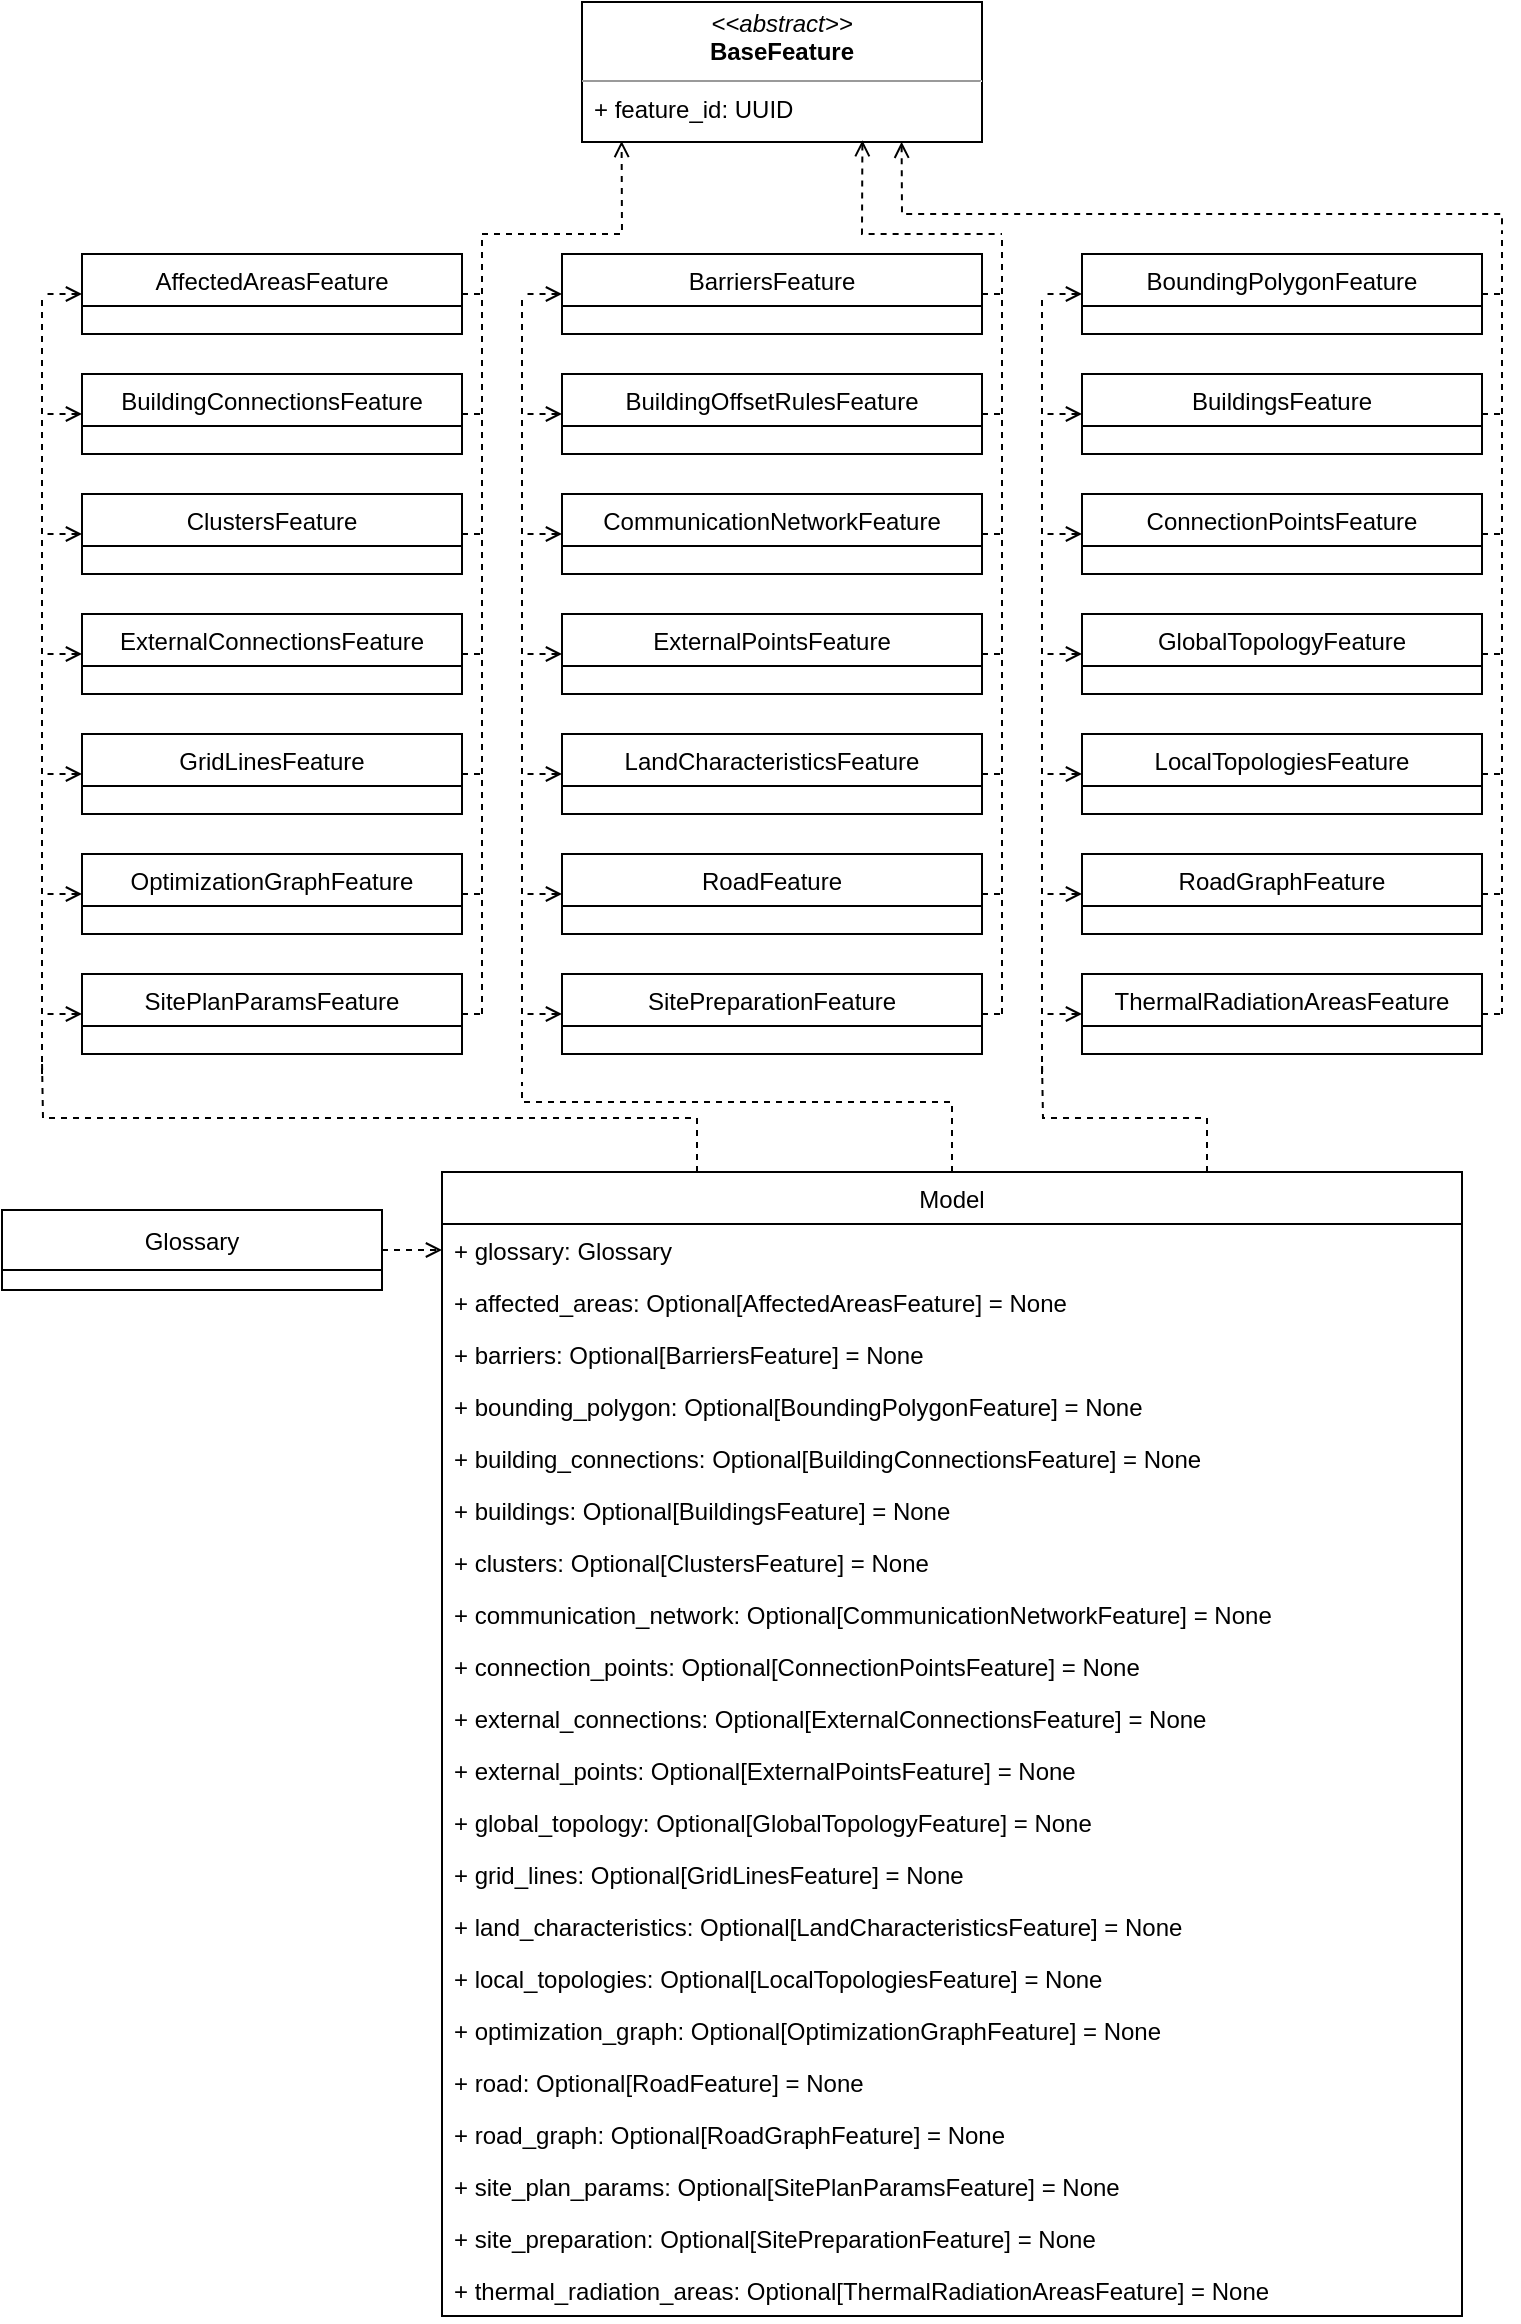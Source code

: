 <mxfile version="17.2.4" type="device"><diagram id="RYoDGwzzUYherVqHU5HV" name="Страница 1"><mxGraphModel dx="1357" dy="988" grid="1" gridSize="10" guides="1" tooltips="1" connect="1" arrows="1" fold="1" page="1" pageScale="1" pageWidth="827" pageHeight="1169" math="0" shadow="0"><root><mxCell id="0"/><mxCell id="1" parent="0"/><mxCell id="-mEwFN_NVn_jHGZB_U6x-1" value="" style="group" vertex="1" connectable="0" parent="1"><mxGeometry x="310" width="200" height="70" as="geometry"/></mxCell><mxCell id="-mEwFN_NVn_jHGZB_U6x-2" value="&lt;p style=&quot;margin: 0px ; margin-top: 4px ; text-align: center&quot;&gt;&lt;i&gt;&amp;lt;&amp;lt;abstract&amp;gt;&amp;gt;&lt;/i&gt;&lt;br&gt;&lt;b&gt;BaseFeature&lt;/b&gt;&lt;br&gt;&lt;/p&gt;&lt;hr size=&quot;1&quot;&gt;&lt;p style=&quot;margin: 0px ; margin-left: 4px&quot;&gt;&lt;br&gt;&lt;/p&gt;" style="verticalAlign=top;align=left;overflow=fill;fontSize=12;fontFamily=Helvetica;html=1;rounded=0;shadow=0;comic=0;labelBackgroundColor=none;strokeWidth=1" vertex="1" parent="-mEwFN_NVn_jHGZB_U6x-1"><mxGeometry width="200" height="70" as="geometry"/></mxCell><mxCell id="-mEwFN_NVn_jHGZB_U6x-3" value="+ feature_id: UUID" style="text;html=1;strokeColor=none;fillColor=none;align=left;verticalAlign=top;spacingLeft=4;spacingRight=4;whiteSpace=wrap;overflow=hidden;rotatable=0;points=[[0,0.5],[1,0.5]];portConstraint=eastwest;" vertex="1" parent="-mEwFN_NVn_jHGZB_U6x-1"><mxGeometry y="40" width="200" height="30" as="geometry"/></mxCell><mxCell id="-mEwFN_NVn_jHGZB_U6x-97" value="" style="group" vertex="1" connectable="0" parent="1"><mxGeometry x="300" y="126" width="210" height="400" as="geometry"/></mxCell><mxCell id="-mEwFN_NVn_jHGZB_U6x-51" value="BarriersFeature" style="swimlane;fontStyle=0;childLayout=stackLayout;horizontal=1;startSize=26;fillColor=none;horizontalStack=0;resizeParent=1;resizeParentMax=0;resizeLast=0;collapsible=1;marginBottom=0;fontSize=12;" vertex="1" parent="-mEwFN_NVn_jHGZB_U6x-97"><mxGeometry width="210" height="40" as="geometry"/></mxCell><mxCell id="-mEwFN_NVn_jHGZB_U6x-78" value="BuildingOffsetRulesFeature" style="swimlane;fontStyle=0;childLayout=stackLayout;horizontal=1;startSize=26;fillColor=none;horizontalStack=0;resizeParent=1;resizeParentMax=0;resizeLast=0;collapsible=1;marginBottom=0;fontSize=12;" vertex="1" parent="-mEwFN_NVn_jHGZB_U6x-97"><mxGeometry y="60" width="210" height="40" as="geometry"/></mxCell><mxCell id="-mEwFN_NVn_jHGZB_U6x-81" value="CommunicationNetworkFeature" style="swimlane;fontStyle=0;childLayout=stackLayout;horizontal=1;startSize=26;fillColor=none;horizontalStack=0;resizeParent=1;resizeParentMax=0;resizeLast=0;collapsible=1;marginBottom=0;fontSize=12;" vertex="1" parent="-mEwFN_NVn_jHGZB_U6x-97"><mxGeometry y="120" width="210" height="40" as="geometry"/></mxCell><mxCell id="-mEwFN_NVn_jHGZB_U6x-84" value="ExternalPointsFeature" style="swimlane;fontStyle=0;childLayout=stackLayout;horizontal=1;startSize=26;fillColor=none;horizontalStack=0;resizeParent=1;resizeParentMax=0;resizeLast=0;collapsible=1;marginBottom=0;fontSize=12;" vertex="1" parent="-mEwFN_NVn_jHGZB_U6x-97"><mxGeometry y="180" width="210" height="40" as="geometry"/></mxCell><mxCell id="-mEwFN_NVn_jHGZB_U6x-89" value="LandCharacteristicsFeature" style="swimlane;fontStyle=0;childLayout=stackLayout;horizontal=1;startSize=26;fillColor=none;horizontalStack=0;resizeParent=1;resizeParentMax=0;resizeLast=0;collapsible=1;marginBottom=0;fontSize=12;" vertex="1" parent="-mEwFN_NVn_jHGZB_U6x-97"><mxGeometry y="240" width="210" height="40" as="geometry"/></mxCell><mxCell id="-mEwFN_NVn_jHGZB_U6x-92" value="RoadFeature" style="swimlane;fontStyle=0;childLayout=stackLayout;horizontal=1;startSize=26;fillColor=none;horizontalStack=0;resizeParent=1;resizeParentMax=0;resizeLast=0;collapsible=1;marginBottom=0;fontSize=12;" vertex="1" parent="-mEwFN_NVn_jHGZB_U6x-97"><mxGeometry y="300" width="210" height="40" as="geometry"/></mxCell><mxCell id="-mEwFN_NVn_jHGZB_U6x-95" value="SitePreparationFeature" style="swimlane;fontStyle=0;childLayout=stackLayout;horizontal=1;startSize=26;fillColor=none;horizontalStack=0;resizeParent=1;resizeParentMax=0;resizeLast=0;collapsible=1;marginBottom=0;fontSize=12;" vertex="1" parent="-mEwFN_NVn_jHGZB_U6x-97"><mxGeometry y="360" width="210" height="40" as="geometry"/></mxCell><mxCell id="-mEwFN_NVn_jHGZB_U6x-98" value="" style="group" vertex="1" connectable="0" parent="1"><mxGeometry x="560" y="126" width="200" height="400" as="geometry"/></mxCell><mxCell id="-mEwFN_NVn_jHGZB_U6x-50" value="BoundingPolygonFeature" style="swimlane;fontStyle=0;childLayout=stackLayout;horizontal=1;startSize=26;fillColor=none;horizontalStack=0;resizeParent=1;resizeParentMax=0;resizeLast=0;collapsible=1;marginBottom=0;fontSize=12;" vertex="1" parent="-mEwFN_NVn_jHGZB_U6x-98"><mxGeometry width="200" height="40" as="geometry"/></mxCell><mxCell id="-mEwFN_NVn_jHGZB_U6x-77" value="BuildingsFeature" style="swimlane;fontStyle=0;childLayout=stackLayout;horizontal=1;startSize=26;fillColor=none;horizontalStack=0;resizeParent=1;resizeParentMax=0;resizeLast=0;collapsible=1;marginBottom=0;fontSize=12;" vertex="1" parent="-mEwFN_NVn_jHGZB_U6x-98"><mxGeometry y="60" width="200" height="40" as="geometry"/></mxCell><mxCell id="-mEwFN_NVn_jHGZB_U6x-80" value="ConnectionPointsFeature" style="swimlane;fontStyle=0;childLayout=stackLayout;horizontal=1;startSize=26;fillColor=none;horizontalStack=0;resizeParent=1;resizeParentMax=0;resizeLast=0;collapsible=1;marginBottom=0;fontSize=12;" vertex="1" parent="-mEwFN_NVn_jHGZB_U6x-98"><mxGeometry y="120" width="200" height="40" as="geometry"/></mxCell><mxCell id="-mEwFN_NVn_jHGZB_U6x-83" value="GlobalTopologyFeature" style="swimlane;fontStyle=0;childLayout=stackLayout;horizontal=1;startSize=26;fillColor=none;horizontalStack=0;resizeParent=1;resizeParentMax=0;resizeLast=0;collapsible=1;marginBottom=0;fontSize=12;" vertex="1" parent="-mEwFN_NVn_jHGZB_U6x-98"><mxGeometry y="180" width="200" height="40" as="geometry"/></mxCell><mxCell id="-mEwFN_NVn_jHGZB_U6x-88" value="LocalTopologiesFeature" style="swimlane;fontStyle=0;childLayout=stackLayout;horizontal=1;startSize=26;fillColor=none;horizontalStack=0;resizeParent=1;resizeParentMax=0;resizeLast=0;collapsible=1;marginBottom=0;fontSize=12;" vertex="1" parent="-mEwFN_NVn_jHGZB_U6x-98"><mxGeometry y="240" width="200" height="40" as="geometry"/></mxCell><mxCell id="-mEwFN_NVn_jHGZB_U6x-91" value="RoadGraphFeature" style="swimlane;fontStyle=0;childLayout=stackLayout;horizontal=1;startSize=26;fillColor=none;horizontalStack=0;resizeParent=1;resizeParentMax=0;resizeLast=0;collapsible=1;marginBottom=0;fontSize=12;" vertex="1" parent="-mEwFN_NVn_jHGZB_U6x-98"><mxGeometry y="300" width="200" height="40" as="geometry"/></mxCell><mxCell id="-mEwFN_NVn_jHGZB_U6x-94" value="ThermalRadiationAreasFeature" style="swimlane;fontStyle=0;childLayout=stackLayout;horizontal=1;startSize=26;fillColor=none;horizontalStack=0;resizeParent=1;resizeParentMax=0;resizeLast=0;collapsible=1;marginBottom=0;fontSize=12;" vertex="1" parent="-mEwFN_NVn_jHGZB_U6x-98"><mxGeometry y="360" width="200" height="40" as="geometry"/></mxCell><mxCell id="-mEwFN_NVn_jHGZB_U6x-185" style="edgeStyle=orthogonalEdgeStyle;rounded=0;orthogonalLoop=1;jettySize=auto;html=1;exitX=0.75;exitY=0;exitDx=0;exitDy=0;dashed=1;fontSize=12;startArrow=none;startFill=0;endArrow=none;endFill=0;" edge="1" parent="1" source="-mEwFN_NVn_jHGZB_U6x-99"><mxGeometry relative="1" as="geometry"><mxPoint x="540" y="530" as="targetPoint"/></mxGeometry></mxCell><mxCell id="-mEwFN_NVn_jHGZB_U6x-186" style="edgeStyle=orthogonalEdgeStyle;rounded=0;orthogonalLoop=1;jettySize=auto;html=1;exitX=0.5;exitY=0;exitDx=0;exitDy=0;dashed=1;fontSize=12;startArrow=none;startFill=0;endArrow=none;endFill=0;" edge="1" parent="1" source="-mEwFN_NVn_jHGZB_U6x-99"><mxGeometry relative="1" as="geometry"><mxPoint x="280" y="540" as="targetPoint"/><Array as="points"><mxPoint x="495" y="550"/><mxPoint x="280" y="550"/></Array></mxGeometry></mxCell><mxCell id="-mEwFN_NVn_jHGZB_U6x-187" style="edgeStyle=orthogonalEdgeStyle;rounded=0;orthogonalLoop=1;jettySize=auto;html=1;exitX=0.25;exitY=0;exitDx=0;exitDy=0;dashed=1;fontSize=12;startArrow=none;startFill=0;endArrow=none;endFill=0;" edge="1" parent="1" source="-mEwFN_NVn_jHGZB_U6x-99"><mxGeometry relative="1" as="geometry"><mxPoint x="40" y="530" as="targetPoint"/></mxGeometry></mxCell><mxCell id="-mEwFN_NVn_jHGZB_U6x-99" value="Model" style="swimlane;fontStyle=0;childLayout=stackLayout;horizontal=1;startSize=26;fillColor=none;horizontalStack=0;resizeParent=1;resizeParentMax=0;resizeLast=0;collapsible=1;marginBottom=0;fontSize=12;" vertex="1" parent="1"><mxGeometry x="240" y="585" width="510" height="572" as="geometry"/></mxCell><mxCell id="-mEwFN_NVn_jHGZB_U6x-100" value="+ glossary: Glossary" style="text;strokeColor=none;fillColor=none;align=left;verticalAlign=top;spacingLeft=4;spacingRight=4;overflow=hidden;rotatable=0;points=[[0,0.5],[1,0.5]];portConstraint=eastwest;fontSize=12;" vertex="1" parent="-mEwFN_NVn_jHGZB_U6x-99"><mxGeometry y="26" width="510" height="26" as="geometry"/></mxCell><mxCell id="-mEwFN_NVn_jHGZB_U6x-101" value="+ affected_areas: Optional[AffectedAreasFeature] = None" style="text;strokeColor=none;fillColor=none;align=left;verticalAlign=top;spacingLeft=4;spacingRight=4;overflow=hidden;rotatable=0;points=[[0,0.5],[1,0.5]];portConstraint=eastwest;fontSize=12;" vertex="1" parent="-mEwFN_NVn_jHGZB_U6x-99"><mxGeometry y="52" width="510" height="26" as="geometry"/></mxCell><mxCell id="-mEwFN_NVn_jHGZB_U6x-102" value="+ barriers: Optional[BarriersFeature] = None" style="text;strokeColor=none;fillColor=none;align=left;verticalAlign=top;spacingLeft=4;spacingRight=4;overflow=hidden;rotatable=0;points=[[0,0.5],[1,0.5]];portConstraint=eastwest;fontSize=12;" vertex="1" parent="-mEwFN_NVn_jHGZB_U6x-99"><mxGeometry y="78" width="510" height="26" as="geometry"/></mxCell><mxCell id="-mEwFN_NVn_jHGZB_U6x-108" value="+ bounding_polygon: Optional[BoundingPolygonFeature] = None" style="text;strokeColor=none;fillColor=none;align=left;verticalAlign=top;spacingLeft=4;spacingRight=4;overflow=hidden;rotatable=0;points=[[0,0.5],[1,0.5]];portConstraint=eastwest;fontSize=12;" vertex="1" parent="-mEwFN_NVn_jHGZB_U6x-99"><mxGeometry y="104" width="510" height="26" as="geometry"/></mxCell><mxCell id="-mEwFN_NVn_jHGZB_U6x-109" value="+ building_connections: Optional[BuildingConnectionsFeature] = None" style="text;strokeColor=none;fillColor=none;align=left;verticalAlign=top;spacingLeft=4;spacingRight=4;overflow=hidden;rotatable=0;points=[[0,0.5],[1,0.5]];portConstraint=eastwest;fontSize=12;" vertex="1" parent="-mEwFN_NVn_jHGZB_U6x-99"><mxGeometry y="130" width="510" height="26" as="geometry"/></mxCell><mxCell id="-mEwFN_NVn_jHGZB_U6x-110" value="+ buildings: Optional[BuildingsFeature] = None" style="text;strokeColor=none;fillColor=none;align=left;verticalAlign=top;spacingLeft=4;spacingRight=4;overflow=hidden;rotatable=0;points=[[0,0.5],[1,0.5]];portConstraint=eastwest;fontSize=12;" vertex="1" parent="-mEwFN_NVn_jHGZB_U6x-99"><mxGeometry y="156" width="510" height="26" as="geometry"/></mxCell><mxCell id="-mEwFN_NVn_jHGZB_U6x-111" value="+ clusters: Optional[ClustersFeature] = None" style="text;strokeColor=none;fillColor=none;align=left;verticalAlign=top;spacingLeft=4;spacingRight=4;overflow=hidden;rotatable=0;points=[[0,0.5],[1,0.5]];portConstraint=eastwest;fontSize=12;" vertex="1" parent="-mEwFN_NVn_jHGZB_U6x-99"><mxGeometry y="182" width="510" height="26" as="geometry"/></mxCell><mxCell id="-mEwFN_NVn_jHGZB_U6x-112" value="+ communication_network: Optional[CommunicationNetworkFeature] = None" style="text;strokeColor=none;fillColor=none;align=left;verticalAlign=top;spacingLeft=4;spacingRight=4;overflow=hidden;rotatable=0;points=[[0,0.5],[1,0.5]];portConstraint=eastwest;fontSize=12;" vertex="1" parent="-mEwFN_NVn_jHGZB_U6x-99"><mxGeometry y="208" width="510" height="26" as="geometry"/></mxCell><mxCell id="-mEwFN_NVn_jHGZB_U6x-113" value="+ connection_points: Optional[ConnectionPointsFeature] = None&#10;" style="text;strokeColor=none;fillColor=none;align=left;verticalAlign=top;spacingLeft=4;spacingRight=4;overflow=hidden;rotatable=0;points=[[0,0.5],[1,0.5]];portConstraint=eastwest;fontSize=12;" vertex="1" parent="-mEwFN_NVn_jHGZB_U6x-99"><mxGeometry y="234" width="510" height="26" as="geometry"/></mxCell><mxCell id="-mEwFN_NVn_jHGZB_U6x-114" value="+ external_connections: Optional[ExternalConnectionsFeature] = None" style="text;strokeColor=none;fillColor=none;align=left;verticalAlign=top;spacingLeft=4;spacingRight=4;overflow=hidden;rotatable=0;points=[[0,0.5],[1,0.5]];portConstraint=eastwest;fontSize=12;" vertex="1" parent="-mEwFN_NVn_jHGZB_U6x-99"><mxGeometry y="260" width="510" height="26" as="geometry"/></mxCell><mxCell id="-mEwFN_NVn_jHGZB_U6x-115" value="+ external_points: Optional[ExternalPointsFeature] = None" style="text;strokeColor=none;fillColor=none;align=left;verticalAlign=top;spacingLeft=4;spacingRight=4;overflow=hidden;rotatable=0;points=[[0,0.5],[1,0.5]];portConstraint=eastwest;fontSize=12;" vertex="1" parent="-mEwFN_NVn_jHGZB_U6x-99"><mxGeometry y="286" width="510" height="26" as="geometry"/></mxCell><mxCell id="-mEwFN_NVn_jHGZB_U6x-116" value="+ global_topology: Optional[GlobalTopologyFeature] = None" style="text;strokeColor=none;fillColor=none;align=left;verticalAlign=top;spacingLeft=4;spacingRight=4;overflow=hidden;rotatable=0;points=[[0,0.5],[1,0.5]];portConstraint=eastwest;fontSize=12;" vertex="1" parent="-mEwFN_NVn_jHGZB_U6x-99"><mxGeometry y="312" width="510" height="26" as="geometry"/></mxCell><mxCell id="-mEwFN_NVn_jHGZB_U6x-117" value="+ grid_lines: Optional[GridLinesFeature] = None&#10;" style="text;strokeColor=none;fillColor=none;align=left;verticalAlign=top;spacingLeft=4;spacingRight=4;overflow=hidden;rotatable=0;points=[[0,0.5],[1,0.5]];portConstraint=eastwest;fontSize=12;" vertex="1" parent="-mEwFN_NVn_jHGZB_U6x-99"><mxGeometry y="338" width="510" height="26" as="geometry"/></mxCell><mxCell id="-mEwFN_NVn_jHGZB_U6x-118" value="+ land_characteristics: Optional[LandCharacteristicsFeature] = None" style="text;strokeColor=none;fillColor=none;align=left;verticalAlign=top;spacingLeft=4;spacingRight=4;overflow=hidden;rotatable=0;points=[[0,0.5],[1,0.5]];portConstraint=eastwest;fontSize=12;" vertex="1" parent="-mEwFN_NVn_jHGZB_U6x-99"><mxGeometry y="364" width="510" height="26" as="geometry"/></mxCell><mxCell id="-mEwFN_NVn_jHGZB_U6x-119" value="+ local_topologies: Optional[LocalTopologiesFeature] = None" style="text;strokeColor=none;fillColor=none;align=left;verticalAlign=top;spacingLeft=4;spacingRight=4;overflow=hidden;rotatable=0;points=[[0,0.5],[1,0.5]];portConstraint=eastwest;fontSize=12;" vertex="1" parent="-mEwFN_NVn_jHGZB_U6x-99"><mxGeometry y="390" width="510" height="26" as="geometry"/></mxCell><mxCell id="-mEwFN_NVn_jHGZB_U6x-120" value="+ optimization_graph: Optional[OptimizationGraphFeature] = None&#10;" style="text;strokeColor=none;fillColor=none;align=left;verticalAlign=top;spacingLeft=4;spacingRight=4;overflow=hidden;rotatable=0;points=[[0,0.5],[1,0.5]];portConstraint=eastwest;fontSize=12;" vertex="1" parent="-mEwFN_NVn_jHGZB_U6x-99"><mxGeometry y="416" width="510" height="26" as="geometry"/></mxCell><mxCell id="-mEwFN_NVn_jHGZB_U6x-121" value="+ road: Optional[RoadFeature] = None" style="text;strokeColor=none;fillColor=none;align=left;verticalAlign=top;spacingLeft=4;spacingRight=4;overflow=hidden;rotatable=0;points=[[0,0.5],[1,0.5]];portConstraint=eastwest;fontSize=12;" vertex="1" parent="-mEwFN_NVn_jHGZB_U6x-99"><mxGeometry y="442" width="510" height="26" as="geometry"/></mxCell><mxCell id="-mEwFN_NVn_jHGZB_U6x-122" value="+ road_graph: Optional[RoadGraphFeature] = None" style="text;strokeColor=none;fillColor=none;align=left;verticalAlign=top;spacingLeft=4;spacingRight=4;overflow=hidden;rotatable=0;points=[[0,0.5],[1,0.5]];portConstraint=eastwest;fontSize=12;" vertex="1" parent="-mEwFN_NVn_jHGZB_U6x-99"><mxGeometry y="468" width="510" height="26" as="geometry"/></mxCell><mxCell id="-mEwFN_NVn_jHGZB_U6x-123" value="+ site_plan_params: Optional[SitePlanParamsFeature] = None&#10;" style="text;strokeColor=none;fillColor=none;align=left;verticalAlign=top;spacingLeft=4;spacingRight=4;overflow=hidden;rotatable=0;points=[[0,0.5],[1,0.5]];portConstraint=eastwest;fontSize=12;" vertex="1" parent="-mEwFN_NVn_jHGZB_U6x-99"><mxGeometry y="494" width="510" height="26" as="geometry"/></mxCell><mxCell id="-mEwFN_NVn_jHGZB_U6x-124" value="+ site_preparation: Optional[SitePreparationFeature] = None" style="text;strokeColor=none;fillColor=none;align=left;verticalAlign=top;spacingLeft=4;spacingRight=4;overflow=hidden;rotatable=0;points=[[0,0.5],[1,0.5]];portConstraint=eastwest;fontSize=12;" vertex="1" parent="-mEwFN_NVn_jHGZB_U6x-99"><mxGeometry y="520" width="510" height="26" as="geometry"/></mxCell><mxCell id="-mEwFN_NVn_jHGZB_U6x-125" value="+ thermal_radiation_areas: Optional[ThermalRadiationAreasFeature] = None" style="text;strokeColor=none;fillColor=none;align=left;verticalAlign=top;spacingLeft=4;spacingRight=4;overflow=hidden;rotatable=0;points=[[0,0.5],[1,0.5]];portConstraint=eastwest;fontSize=12;" vertex="1" parent="-mEwFN_NVn_jHGZB_U6x-99"><mxGeometry y="546" width="510" height="26" as="geometry"/></mxCell><mxCell id="-mEwFN_NVn_jHGZB_U6x-136" style="edgeStyle=orthogonalEdgeStyle;rounded=0;orthogonalLoop=1;jettySize=auto;html=1;exitX=1;exitY=0.5;exitDx=0;exitDy=0;dashed=1;fontSize=12;endArrow=none;endFill=0;" edge="1" parent="1" source="-mEwFN_NVn_jHGZB_U6x-46"><mxGeometry relative="1" as="geometry"><mxPoint x="260" y="146" as="targetPoint"/></mxGeometry></mxCell><mxCell id="-mEwFN_NVn_jHGZB_U6x-181" style="edgeStyle=orthogonalEdgeStyle;rounded=0;orthogonalLoop=1;jettySize=auto;html=1;exitX=0;exitY=0.5;exitDx=0;exitDy=0;dashed=1;fontSize=12;startArrow=open;startFill=0;endArrow=none;endFill=0;" edge="1" parent="1" source="-mEwFN_NVn_jHGZB_U6x-46"><mxGeometry relative="1" as="geometry"><mxPoint x="40" y="146" as="targetPoint"/></mxGeometry></mxCell><mxCell id="-mEwFN_NVn_jHGZB_U6x-46" value="AffectedAreasFeature" style="swimlane;fontStyle=0;childLayout=stackLayout;horizontal=1;startSize=26;fillColor=none;horizontalStack=0;resizeParent=1;resizeParentMax=0;resizeLast=0;collapsible=1;marginBottom=0;fontSize=12;" vertex="1" parent="1"><mxGeometry x="60" y="126" width="190.0" height="40" as="geometry"/></mxCell><mxCell id="-mEwFN_NVn_jHGZB_U6x-135" style="edgeStyle=orthogonalEdgeStyle;rounded=0;orthogonalLoop=1;jettySize=auto;html=1;exitX=1;exitY=0.5;exitDx=0;exitDy=0;dashed=1;fontSize=12;endArrow=none;endFill=0;" edge="1" parent="1" source="-mEwFN_NVn_jHGZB_U6x-76"><mxGeometry relative="1" as="geometry"><mxPoint x="260" y="206" as="targetPoint"/></mxGeometry></mxCell><mxCell id="-mEwFN_NVn_jHGZB_U6x-180" style="edgeStyle=orthogonalEdgeStyle;rounded=0;orthogonalLoop=1;jettySize=auto;html=1;exitX=0;exitY=0.5;exitDx=0;exitDy=0;dashed=1;fontSize=12;startArrow=open;startFill=0;endArrow=none;endFill=0;" edge="1" parent="1" source="-mEwFN_NVn_jHGZB_U6x-76"><mxGeometry relative="1" as="geometry"><mxPoint x="40" y="206" as="targetPoint"/></mxGeometry></mxCell><mxCell id="-mEwFN_NVn_jHGZB_U6x-76" value="BuildingConnectionsFeature" style="swimlane;fontStyle=0;childLayout=stackLayout;horizontal=1;startSize=26;fillColor=none;horizontalStack=0;resizeParent=1;resizeParentMax=0;resizeLast=0;collapsible=1;marginBottom=0;fontSize=12;" vertex="1" parent="1"><mxGeometry x="60" y="186" width="190.0" height="40" as="geometry"/></mxCell><mxCell id="-mEwFN_NVn_jHGZB_U6x-134" style="edgeStyle=orthogonalEdgeStyle;rounded=0;orthogonalLoop=1;jettySize=auto;html=1;exitX=1;exitY=0.5;exitDx=0;exitDy=0;dashed=1;fontSize=12;endArrow=none;endFill=0;" edge="1" parent="1" source="-mEwFN_NVn_jHGZB_U6x-79"><mxGeometry relative="1" as="geometry"><mxPoint x="260" y="266" as="targetPoint"/></mxGeometry></mxCell><mxCell id="-mEwFN_NVn_jHGZB_U6x-178" style="edgeStyle=orthogonalEdgeStyle;rounded=0;orthogonalLoop=1;jettySize=auto;html=1;exitX=0;exitY=0.5;exitDx=0;exitDy=0;dashed=1;fontSize=12;startArrow=open;startFill=0;endArrow=none;endFill=0;" edge="1" parent="1" source="-mEwFN_NVn_jHGZB_U6x-79"><mxGeometry relative="1" as="geometry"><mxPoint x="40" y="266" as="targetPoint"/></mxGeometry></mxCell><mxCell id="-mEwFN_NVn_jHGZB_U6x-79" value="ClustersFeature" style="swimlane;fontStyle=0;childLayout=stackLayout;horizontal=1;startSize=26;fillColor=none;horizontalStack=0;resizeParent=1;resizeParentMax=0;resizeLast=0;collapsible=1;marginBottom=0;fontSize=12;" vertex="1" parent="1"><mxGeometry x="60" y="246" width="190.0" height="40" as="geometry"/></mxCell><mxCell id="-mEwFN_NVn_jHGZB_U6x-133" style="edgeStyle=orthogonalEdgeStyle;rounded=0;orthogonalLoop=1;jettySize=auto;html=1;exitX=1;exitY=0.5;exitDx=0;exitDy=0;dashed=1;fontSize=12;endArrow=none;endFill=0;" edge="1" parent="1" source="-mEwFN_NVn_jHGZB_U6x-82"><mxGeometry relative="1" as="geometry"><mxPoint x="260" y="326" as="targetPoint"/></mxGeometry></mxCell><mxCell id="-mEwFN_NVn_jHGZB_U6x-177" style="edgeStyle=orthogonalEdgeStyle;rounded=0;orthogonalLoop=1;jettySize=auto;html=1;exitX=0;exitY=0.5;exitDx=0;exitDy=0;dashed=1;fontSize=12;startArrow=open;startFill=0;endArrow=none;endFill=0;" edge="1" parent="1" source="-mEwFN_NVn_jHGZB_U6x-82"><mxGeometry relative="1" as="geometry"><mxPoint x="40" y="326" as="targetPoint"/></mxGeometry></mxCell><mxCell id="-mEwFN_NVn_jHGZB_U6x-82" value="ExternalConnectionsFeature" style="swimlane;fontStyle=0;childLayout=stackLayout;horizontal=1;startSize=26;fillColor=none;horizontalStack=0;resizeParent=1;resizeParentMax=0;resizeLast=0;collapsible=1;marginBottom=0;fontSize=12;" vertex="1" parent="1"><mxGeometry x="60" y="306" width="190.0" height="40" as="geometry"/></mxCell><mxCell id="-mEwFN_NVn_jHGZB_U6x-132" style="edgeStyle=orthogonalEdgeStyle;rounded=0;orthogonalLoop=1;jettySize=auto;html=1;exitX=1;exitY=0.5;exitDx=0;exitDy=0;dashed=1;fontSize=12;endArrow=none;endFill=0;" edge="1" parent="1" source="-mEwFN_NVn_jHGZB_U6x-87"><mxGeometry relative="1" as="geometry"><mxPoint x="260" y="386" as="targetPoint"/></mxGeometry></mxCell><mxCell id="-mEwFN_NVn_jHGZB_U6x-176" style="edgeStyle=orthogonalEdgeStyle;rounded=0;orthogonalLoop=1;jettySize=auto;html=1;exitX=0;exitY=0.5;exitDx=0;exitDy=0;dashed=1;fontSize=12;startArrow=open;startFill=0;endArrow=none;endFill=0;" edge="1" parent="1" source="-mEwFN_NVn_jHGZB_U6x-87"><mxGeometry relative="1" as="geometry"><mxPoint x="40" y="386" as="targetPoint"/></mxGeometry></mxCell><mxCell id="-mEwFN_NVn_jHGZB_U6x-87" value="GridLinesFeature" style="swimlane;fontStyle=0;childLayout=stackLayout;horizontal=1;startSize=26;fillColor=none;horizontalStack=0;resizeParent=1;resizeParentMax=0;resizeLast=0;collapsible=1;marginBottom=0;fontSize=12;" vertex="1" parent="1"><mxGeometry x="60" y="366" width="190.0" height="40" as="geometry"/></mxCell><mxCell id="-mEwFN_NVn_jHGZB_U6x-131" style="edgeStyle=orthogonalEdgeStyle;rounded=0;orthogonalLoop=1;jettySize=auto;html=1;exitX=1;exitY=0.5;exitDx=0;exitDy=0;dashed=1;fontSize=12;endArrow=none;endFill=0;" edge="1" parent="1" source="-mEwFN_NVn_jHGZB_U6x-90"><mxGeometry relative="1" as="geometry"><mxPoint x="260" y="446" as="targetPoint"/></mxGeometry></mxCell><mxCell id="-mEwFN_NVn_jHGZB_U6x-175" style="edgeStyle=orthogonalEdgeStyle;rounded=0;orthogonalLoop=1;jettySize=auto;html=1;exitX=0;exitY=0.5;exitDx=0;exitDy=0;dashed=1;fontSize=12;startArrow=open;startFill=0;endArrow=none;endFill=0;" edge="1" parent="1" source="-mEwFN_NVn_jHGZB_U6x-90"><mxGeometry relative="1" as="geometry"><mxPoint x="40" y="446" as="targetPoint"/></mxGeometry></mxCell><mxCell id="-mEwFN_NVn_jHGZB_U6x-90" value="OptimizationGraphFeature" style="swimlane;fontStyle=0;childLayout=stackLayout;horizontal=1;startSize=26;fillColor=none;horizontalStack=0;resizeParent=1;resizeParentMax=0;resizeLast=0;collapsible=1;marginBottom=0;fontSize=12;" vertex="1" parent="1"><mxGeometry x="60" y="426" width="190.0" height="40" as="geometry"/></mxCell><mxCell id="-mEwFN_NVn_jHGZB_U6x-130" style="edgeStyle=orthogonalEdgeStyle;rounded=0;orthogonalLoop=1;jettySize=auto;html=1;exitX=1;exitY=0.5;exitDx=0;exitDy=0;dashed=1;fontSize=12;endArrow=none;endFill=0;" edge="1" parent="1" source="-mEwFN_NVn_jHGZB_U6x-93"><mxGeometry relative="1" as="geometry"><mxPoint x="260" y="506" as="targetPoint"/></mxGeometry></mxCell><mxCell id="-mEwFN_NVn_jHGZB_U6x-174" style="edgeStyle=orthogonalEdgeStyle;rounded=0;orthogonalLoop=1;jettySize=auto;html=1;exitX=0;exitY=0.5;exitDx=0;exitDy=0;dashed=1;fontSize=12;startArrow=open;startFill=0;endArrow=none;endFill=0;" edge="1" parent="1" source="-mEwFN_NVn_jHGZB_U6x-93"><mxGeometry relative="1" as="geometry"><mxPoint x="40" y="506" as="targetPoint"/></mxGeometry></mxCell><mxCell id="-mEwFN_NVn_jHGZB_U6x-93" value="SitePlanParamsFeature" style="swimlane;fontStyle=0;childLayout=stackLayout;horizontal=1;startSize=26;fillColor=none;horizontalStack=0;resizeParent=1;resizeParentMax=0;resizeLast=0;collapsible=1;marginBottom=0;fontSize=12;" vertex="1" parent="1"><mxGeometry x="60" y="486" width="190.0" height="40" as="geometry"/></mxCell><mxCell id="-mEwFN_NVn_jHGZB_U6x-126" style="edgeStyle=orthogonalEdgeStyle;rounded=0;orthogonalLoop=1;jettySize=auto;html=1;exitX=1;exitY=0.5;exitDx=0;exitDy=0;entryX=0;entryY=0.5;entryDx=0;entryDy=0;fontSize=12;endArrow=open;endFill=0;dashed=1;" edge="1" parent="1" source="-mEwFN_NVn_jHGZB_U6x-107" target="-mEwFN_NVn_jHGZB_U6x-100"><mxGeometry relative="1" as="geometry"/></mxCell><mxCell id="-mEwFN_NVn_jHGZB_U6x-107" value="Glossary" style="swimlane;fontStyle=0;childLayout=stackLayout;horizontal=1;startSize=30;fillColor=none;horizontalStack=0;resizeParent=1;resizeParentMax=0;resizeLast=0;collapsible=1;marginBottom=0;fontSize=12;" vertex="1" parent="1"><mxGeometry x="20" y="604" width="190.0" height="40" as="geometry"/></mxCell><mxCell id="-mEwFN_NVn_jHGZB_U6x-129" value="" style="endArrow=none;dashed=1;html=1;rounded=0;fontSize=12;" edge="1" parent="1"><mxGeometry width="50" height="50" relative="1" as="geometry"><mxPoint x="260" y="506" as="sourcePoint"/><mxPoint x="260" y="116" as="targetPoint"/></mxGeometry></mxCell><mxCell id="-mEwFN_NVn_jHGZB_U6x-137" value="" style="endArrow=none;dashed=1;html=1;rounded=0;fontSize=12;" edge="1" parent="1"><mxGeometry width="50" height="50" relative="1" as="geometry"><mxPoint x="520" y="506" as="sourcePoint"/><mxPoint x="520" y="116" as="targetPoint"/></mxGeometry></mxCell><mxCell id="-mEwFN_NVn_jHGZB_U6x-138" value="" style="endArrow=none;dashed=1;html=1;rounded=0;fontSize=12;" edge="1" parent="1"><mxGeometry width="50" height="50" relative="1" as="geometry"><mxPoint x="770" y="506" as="sourcePoint"/><mxPoint x="770" y="116" as="targetPoint"/></mxGeometry></mxCell><mxCell id="-mEwFN_NVn_jHGZB_U6x-139" style="edgeStyle=orthogonalEdgeStyle;rounded=0;orthogonalLoop=1;jettySize=auto;html=1;exitX=1;exitY=0.5;exitDx=0;exitDy=0;dashed=1;fontSize=12;endArrow=none;endFill=0;" edge="1" parent="1" source="-mEwFN_NVn_jHGZB_U6x-95"><mxGeometry relative="1" as="geometry"><mxPoint x="520" y="505.884" as="targetPoint"/></mxGeometry></mxCell><mxCell id="-mEwFN_NVn_jHGZB_U6x-140" style="edgeStyle=orthogonalEdgeStyle;rounded=0;orthogonalLoop=1;jettySize=auto;html=1;exitX=1;exitY=0.5;exitDx=0;exitDy=0;dashed=1;fontSize=12;endArrow=none;endFill=0;" edge="1" parent="1" source="-mEwFN_NVn_jHGZB_U6x-92"><mxGeometry relative="1" as="geometry"><mxPoint x="520" y="445.884" as="targetPoint"/></mxGeometry></mxCell><mxCell id="-mEwFN_NVn_jHGZB_U6x-141" style="edgeStyle=orthogonalEdgeStyle;rounded=0;orthogonalLoop=1;jettySize=auto;html=1;exitX=1;exitY=0.5;exitDx=0;exitDy=0;dashed=1;fontSize=12;endArrow=none;endFill=0;" edge="1" parent="1" source="-mEwFN_NVn_jHGZB_U6x-89"><mxGeometry relative="1" as="geometry"><mxPoint x="520" y="385.884" as="targetPoint"/></mxGeometry></mxCell><mxCell id="-mEwFN_NVn_jHGZB_U6x-142" style="edgeStyle=orthogonalEdgeStyle;rounded=0;orthogonalLoop=1;jettySize=auto;html=1;exitX=1;exitY=0.5;exitDx=0;exitDy=0;dashed=1;fontSize=12;endArrow=none;endFill=0;" edge="1" parent="1" source="-mEwFN_NVn_jHGZB_U6x-84"><mxGeometry relative="1" as="geometry"><mxPoint x="520" y="325.884" as="targetPoint"/></mxGeometry></mxCell><mxCell id="-mEwFN_NVn_jHGZB_U6x-143" style="edgeStyle=orthogonalEdgeStyle;rounded=0;orthogonalLoop=1;jettySize=auto;html=1;exitX=1;exitY=0.5;exitDx=0;exitDy=0;dashed=1;fontSize=12;endArrow=none;endFill=0;" edge="1" parent="1" source="-mEwFN_NVn_jHGZB_U6x-81"><mxGeometry relative="1" as="geometry"><mxPoint x="520" y="265.884" as="targetPoint"/></mxGeometry></mxCell><mxCell id="-mEwFN_NVn_jHGZB_U6x-144" style="edgeStyle=orthogonalEdgeStyle;rounded=0;orthogonalLoop=1;jettySize=auto;html=1;exitX=1;exitY=0.5;exitDx=0;exitDy=0;dashed=1;fontSize=12;endArrow=none;endFill=0;" edge="1" parent="1" source="-mEwFN_NVn_jHGZB_U6x-78"><mxGeometry relative="1" as="geometry"><mxPoint x="520" y="205.884" as="targetPoint"/></mxGeometry></mxCell><mxCell id="-mEwFN_NVn_jHGZB_U6x-145" style="edgeStyle=orthogonalEdgeStyle;rounded=0;orthogonalLoop=1;jettySize=auto;html=1;exitX=1;exitY=0.5;exitDx=0;exitDy=0;dashed=1;fontSize=12;endArrow=none;endFill=0;" edge="1" parent="1" source="-mEwFN_NVn_jHGZB_U6x-51"><mxGeometry relative="1" as="geometry"><mxPoint x="520" y="145.884" as="targetPoint"/></mxGeometry></mxCell><mxCell id="-mEwFN_NVn_jHGZB_U6x-146" style="edgeStyle=orthogonalEdgeStyle;rounded=0;orthogonalLoop=1;jettySize=auto;html=1;exitX=1;exitY=0.5;exitDx=0;exitDy=0;dashed=1;fontSize=12;endArrow=none;endFill=0;" edge="1" parent="1" source="-mEwFN_NVn_jHGZB_U6x-50"><mxGeometry relative="1" as="geometry"><mxPoint x="770" y="146" as="targetPoint"/></mxGeometry></mxCell><mxCell id="-mEwFN_NVn_jHGZB_U6x-147" style="edgeStyle=orthogonalEdgeStyle;rounded=0;orthogonalLoop=1;jettySize=auto;html=1;exitX=1;exitY=0.5;exitDx=0;exitDy=0;dashed=1;fontSize=12;endArrow=none;endFill=0;" edge="1" parent="1" source="-mEwFN_NVn_jHGZB_U6x-77"><mxGeometry relative="1" as="geometry"><mxPoint x="770" y="206" as="targetPoint"/></mxGeometry></mxCell><mxCell id="-mEwFN_NVn_jHGZB_U6x-148" style="edgeStyle=orthogonalEdgeStyle;rounded=0;orthogonalLoop=1;jettySize=auto;html=1;exitX=1;exitY=0.5;exitDx=0;exitDy=0;dashed=1;fontSize=12;endArrow=none;endFill=0;" edge="1" parent="1" source="-mEwFN_NVn_jHGZB_U6x-80"><mxGeometry relative="1" as="geometry"><mxPoint x="770" y="266" as="targetPoint"/></mxGeometry></mxCell><mxCell id="-mEwFN_NVn_jHGZB_U6x-149" style="edgeStyle=orthogonalEdgeStyle;rounded=0;orthogonalLoop=1;jettySize=auto;html=1;exitX=1;exitY=0.5;exitDx=0;exitDy=0;dashed=1;fontSize=12;endArrow=none;endFill=0;" edge="1" parent="1" source="-mEwFN_NVn_jHGZB_U6x-83"><mxGeometry relative="1" as="geometry"><mxPoint x="770" y="326" as="targetPoint"/></mxGeometry></mxCell><mxCell id="-mEwFN_NVn_jHGZB_U6x-150" style="edgeStyle=orthogonalEdgeStyle;rounded=0;orthogonalLoop=1;jettySize=auto;html=1;exitX=1;exitY=0.5;exitDx=0;exitDy=0;dashed=1;fontSize=12;endArrow=none;endFill=0;" edge="1" parent="1" source="-mEwFN_NVn_jHGZB_U6x-88"><mxGeometry relative="1" as="geometry"><mxPoint x="770" y="386" as="targetPoint"/></mxGeometry></mxCell><mxCell id="-mEwFN_NVn_jHGZB_U6x-151" style="edgeStyle=orthogonalEdgeStyle;rounded=0;orthogonalLoop=1;jettySize=auto;html=1;exitX=1;exitY=0.5;exitDx=0;exitDy=0;dashed=1;fontSize=12;endArrow=none;endFill=0;" edge="1" parent="1" source="-mEwFN_NVn_jHGZB_U6x-91"><mxGeometry relative="1" as="geometry"><mxPoint x="770" y="446" as="targetPoint"/></mxGeometry></mxCell><mxCell id="-mEwFN_NVn_jHGZB_U6x-152" style="edgeStyle=orthogonalEdgeStyle;rounded=0;orthogonalLoop=1;jettySize=auto;html=1;exitX=1;exitY=0.5;exitDx=0;exitDy=0;dashed=1;fontSize=12;endArrow=none;endFill=0;" edge="1" parent="1" source="-mEwFN_NVn_jHGZB_U6x-94"><mxGeometry relative="1" as="geometry"><mxPoint x="770" y="506" as="targetPoint"/></mxGeometry></mxCell><mxCell id="-mEwFN_NVn_jHGZB_U6x-154" value="" style="endArrow=open;dashed=1;html=1;rounded=0;fontSize=12;entryX=0.099;entryY=0.982;entryDx=0;entryDy=0;entryPerimeter=0;startArrow=none;startFill=0;endFill=0;" edge="1" parent="1" target="-mEwFN_NVn_jHGZB_U6x-3"><mxGeometry width="50" height="50" relative="1" as="geometry"><mxPoint x="260" y="116" as="sourcePoint"/><mxPoint x="310" y="70" as="targetPoint"/><Array as="points"><mxPoint x="330" y="116"/></Array></mxGeometry></mxCell><mxCell id="-mEwFN_NVn_jHGZB_U6x-155" value="" style="endArrow=none;dashed=1;html=1;rounded=0;fontSize=12;exitX=0.701;exitY=0.969;exitDx=0;exitDy=0;exitPerimeter=0;endFill=0;startArrow=open;startFill=0;" edge="1" parent="1" source="-mEwFN_NVn_jHGZB_U6x-3"><mxGeometry width="50" height="50" relative="1" as="geometry"><mxPoint x="450" y="116" as="sourcePoint"/><mxPoint x="520" y="116" as="targetPoint"/><Array as="points"><mxPoint x="450" y="116"/></Array></mxGeometry></mxCell><mxCell id="-mEwFN_NVn_jHGZB_U6x-156" value="" style="endArrow=none;dashed=1;html=1;rounded=0;fontSize=12;exitX=0.799;exitY=0.995;exitDx=0;exitDy=0;exitPerimeter=0;endFill=0;startArrow=open;startFill=0;" edge="1" parent="1" source="-mEwFN_NVn_jHGZB_U6x-3"><mxGeometry width="50" height="50" relative="1" as="geometry"><mxPoint x="470" y="106" as="sourcePoint"/><mxPoint x="770" y="116" as="targetPoint"/><Array as="points"><mxPoint x="470" y="106"/><mxPoint x="770" y="106"/></Array></mxGeometry></mxCell><mxCell id="-mEwFN_NVn_jHGZB_U6x-157" value="" style="endArrow=none;dashed=1;html=1;rounded=0;fontSize=12;" edge="1" parent="1"><mxGeometry width="50" height="50" relative="1" as="geometry"><mxPoint x="280" y="536" as="sourcePoint"/><mxPoint x="280" y="146" as="targetPoint"/></mxGeometry></mxCell><mxCell id="-mEwFN_NVn_jHGZB_U6x-158" value="" style="endArrow=none;dashed=1;html=1;rounded=0;fontSize=12;" edge="1" parent="1"><mxGeometry width="50" height="50" relative="1" as="geometry"><mxPoint x="540" y="536" as="sourcePoint"/><mxPoint x="540" y="146" as="targetPoint"/></mxGeometry></mxCell><mxCell id="-mEwFN_NVn_jHGZB_U6x-159" style="edgeStyle=orthogonalEdgeStyle;rounded=0;orthogonalLoop=1;jettySize=auto;html=1;exitX=0;exitY=0.5;exitDx=0;exitDy=0;dashed=1;fontSize=12;startArrow=open;startFill=0;endArrow=none;endFill=0;" edge="1" parent="1" source="-mEwFN_NVn_jHGZB_U6x-51"><mxGeometry relative="1" as="geometry"><mxPoint x="280" y="146.222" as="targetPoint"/></mxGeometry></mxCell><mxCell id="-mEwFN_NVn_jHGZB_U6x-160" style="edgeStyle=orthogonalEdgeStyle;rounded=0;orthogonalLoop=1;jettySize=auto;html=1;exitX=0;exitY=0.5;exitDx=0;exitDy=0;dashed=1;fontSize=12;startArrow=open;startFill=0;endArrow=none;endFill=0;" edge="1" parent="1" source="-mEwFN_NVn_jHGZB_U6x-78"><mxGeometry relative="1" as="geometry"><mxPoint x="280" y="206.222" as="targetPoint"/></mxGeometry></mxCell><mxCell id="-mEwFN_NVn_jHGZB_U6x-161" style="edgeStyle=orthogonalEdgeStyle;rounded=0;orthogonalLoop=1;jettySize=auto;html=1;exitX=0;exitY=0.5;exitDx=0;exitDy=0;dashed=1;fontSize=12;startArrow=open;startFill=0;endArrow=none;endFill=0;" edge="1" parent="1" source="-mEwFN_NVn_jHGZB_U6x-81"><mxGeometry relative="1" as="geometry"><mxPoint x="280" y="266.222" as="targetPoint"/></mxGeometry></mxCell><mxCell id="-mEwFN_NVn_jHGZB_U6x-162" style="edgeStyle=orthogonalEdgeStyle;rounded=0;orthogonalLoop=1;jettySize=auto;html=1;exitX=0;exitY=0.5;exitDx=0;exitDy=0;dashed=1;fontSize=12;startArrow=open;startFill=0;endArrow=none;endFill=0;" edge="1" parent="1" source="-mEwFN_NVn_jHGZB_U6x-84"><mxGeometry relative="1" as="geometry"><mxPoint x="280" y="326.222" as="targetPoint"/></mxGeometry></mxCell><mxCell id="-mEwFN_NVn_jHGZB_U6x-163" style="edgeStyle=orthogonalEdgeStyle;rounded=0;orthogonalLoop=1;jettySize=auto;html=1;exitX=0;exitY=0.5;exitDx=0;exitDy=0;dashed=1;fontSize=12;startArrow=open;startFill=0;endArrow=none;endFill=0;" edge="1" parent="1" source="-mEwFN_NVn_jHGZB_U6x-89"><mxGeometry relative="1" as="geometry"><mxPoint x="280" y="386.222" as="targetPoint"/></mxGeometry></mxCell><mxCell id="-mEwFN_NVn_jHGZB_U6x-164" style="edgeStyle=orthogonalEdgeStyle;rounded=0;orthogonalLoop=1;jettySize=auto;html=1;exitX=0;exitY=0.5;exitDx=0;exitDy=0;dashed=1;fontSize=12;startArrow=open;startFill=0;endArrow=none;endFill=0;" edge="1" parent="1" source="-mEwFN_NVn_jHGZB_U6x-92"><mxGeometry relative="1" as="geometry"><mxPoint x="280" y="446.222" as="targetPoint"/></mxGeometry></mxCell><mxCell id="-mEwFN_NVn_jHGZB_U6x-165" style="edgeStyle=orthogonalEdgeStyle;rounded=0;orthogonalLoop=1;jettySize=auto;html=1;exitX=0;exitY=0.5;exitDx=0;exitDy=0;dashed=1;fontSize=12;startArrow=open;startFill=0;endArrow=none;endFill=0;" edge="1" parent="1" source="-mEwFN_NVn_jHGZB_U6x-95"><mxGeometry relative="1" as="geometry"><mxPoint x="280" y="506.222" as="targetPoint"/></mxGeometry></mxCell><mxCell id="-mEwFN_NVn_jHGZB_U6x-166" value="" style="endArrow=none;dashed=1;html=1;rounded=0;fontSize=12;" edge="1" parent="1"><mxGeometry width="50" height="50" relative="1" as="geometry"><mxPoint x="40" y="536" as="sourcePoint"/><mxPoint x="40" y="146" as="targetPoint"/></mxGeometry></mxCell><mxCell id="-mEwFN_NVn_jHGZB_U6x-167" style="edgeStyle=orthogonalEdgeStyle;rounded=0;orthogonalLoop=1;jettySize=auto;html=1;exitX=0;exitY=0.5;exitDx=0;exitDy=0;dashed=1;fontSize=12;startArrow=open;startFill=0;endArrow=none;endFill=0;" edge="1" parent="1" source="-mEwFN_NVn_jHGZB_U6x-50"><mxGeometry relative="1" as="geometry"><mxPoint x="540.0" y="146" as="targetPoint"/></mxGeometry></mxCell><mxCell id="-mEwFN_NVn_jHGZB_U6x-168" style="edgeStyle=orthogonalEdgeStyle;rounded=0;orthogonalLoop=1;jettySize=auto;html=1;exitX=0;exitY=0.5;exitDx=0;exitDy=0;dashed=1;fontSize=12;startArrow=open;startFill=0;endArrow=none;endFill=0;" edge="1" parent="1" source="-mEwFN_NVn_jHGZB_U6x-77"><mxGeometry relative="1" as="geometry"><mxPoint x="540.0" y="206" as="targetPoint"/></mxGeometry></mxCell><mxCell id="-mEwFN_NVn_jHGZB_U6x-169" style="edgeStyle=orthogonalEdgeStyle;rounded=0;orthogonalLoop=1;jettySize=auto;html=1;exitX=0;exitY=0.5;exitDx=0;exitDy=0;dashed=1;fontSize=12;startArrow=open;startFill=0;endArrow=none;endFill=0;" edge="1" parent="1" source="-mEwFN_NVn_jHGZB_U6x-80"><mxGeometry relative="1" as="geometry"><mxPoint x="540.0" y="266" as="targetPoint"/></mxGeometry></mxCell><mxCell id="-mEwFN_NVn_jHGZB_U6x-170" style="edgeStyle=orthogonalEdgeStyle;rounded=0;orthogonalLoop=1;jettySize=auto;html=1;exitX=0;exitY=0.5;exitDx=0;exitDy=0;dashed=1;fontSize=12;startArrow=open;startFill=0;endArrow=none;endFill=0;" edge="1" parent="1" source="-mEwFN_NVn_jHGZB_U6x-83"><mxGeometry relative="1" as="geometry"><mxPoint x="540.0" y="326" as="targetPoint"/></mxGeometry></mxCell><mxCell id="-mEwFN_NVn_jHGZB_U6x-171" style="edgeStyle=orthogonalEdgeStyle;rounded=0;orthogonalLoop=1;jettySize=auto;html=1;exitX=0;exitY=0.5;exitDx=0;exitDy=0;dashed=1;fontSize=12;startArrow=open;startFill=0;endArrow=none;endFill=0;" edge="1" parent="1" source="-mEwFN_NVn_jHGZB_U6x-88"><mxGeometry relative="1" as="geometry"><mxPoint x="540.0" y="386" as="targetPoint"/></mxGeometry></mxCell><mxCell id="-mEwFN_NVn_jHGZB_U6x-172" style="edgeStyle=orthogonalEdgeStyle;rounded=0;orthogonalLoop=1;jettySize=auto;html=1;exitX=0;exitY=0.5;exitDx=0;exitDy=0;dashed=1;fontSize=12;startArrow=open;startFill=0;endArrow=none;endFill=0;" edge="1" parent="1" source="-mEwFN_NVn_jHGZB_U6x-91"><mxGeometry relative="1" as="geometry"><mxPoint x="540.0" y="446" as="targetPoint"/></mxGeometry></mxCell><mxCell id="-mEwFN_NVn_jHGZB_U6x-173" style="edgeStyle=orthogonalEdgeStyle;rounded=0;orthogonalLoop=1;jettySize=auto;html=1;exitX=0;exitY=0.5;exitDx=0;exitDy=0;dashed=1;fontSize=12;startArrow=open;startFill=0;endArrow=none;endFill=0;" edge="1" parent="1" source="-mEwFN_NVn_jHGZB_U6x-94"><mxGeometry relative="1" as="geometry"><mxPoint x="540.0" y="506" as="targetPoint"/></mxGeometry></mxCell></root></mxGraphModel></diagram></mxfile>